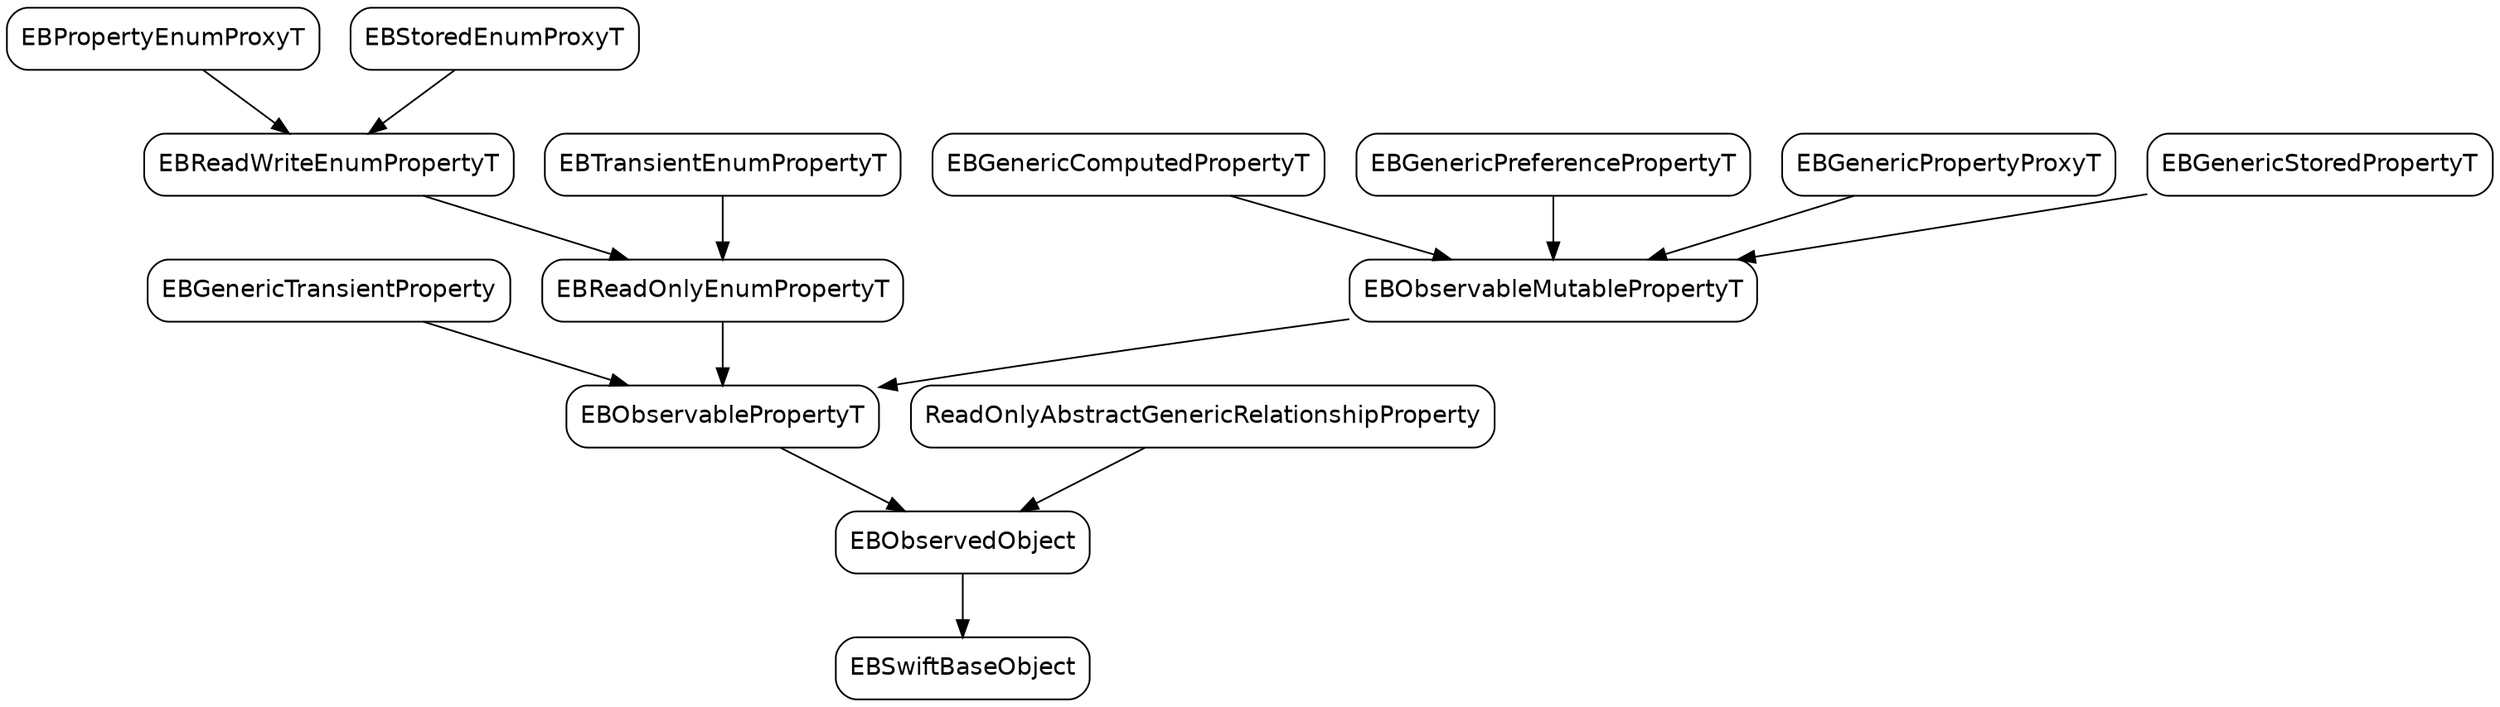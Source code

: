 digraph G {
  node [shape=record fontname=helvetica style=rounded] ;
 
  EBObservedObject -> EBSwiftBaseObject ;
  EBObservablePropertyT -> EBObservedObject ;
  ReadOnlyAbstractGenericRelationshipProperty -> EBObservedObject ;
  EBGenericTransientProperty -> EBObservablePropertyT ;
  EBReadOnlyEnumPropertyT -> EBObservablePropertyT ;
  EBObservableMutablePropertyT -> EBObservablePropertyT ;
  EBGenericComputedPropertyT -> EBObservableMutablePropertyT ;
  EBGenericPreferencePropertyT -> EBObservableMutablePropertyT ;
  EBGenericPropertyProxyT -> EBObservableMutablePropertyT ;
  EBGenericStoredPropertyT -> EBObservableMutablePropertyT ;
  EBReadWriteEnumPropertyT -> EBReadOnlyEnumPropertyT ;
  EBTransientEnumPropertyT -> EBReadOnlyEnumPropertyT ;
  EBPropertyEnumProxyT -> EBReadWriteEnumPropertyT ;
  EBStoredEnumProxyT -> EBReadWriteEnumPropertyT ;
 }
